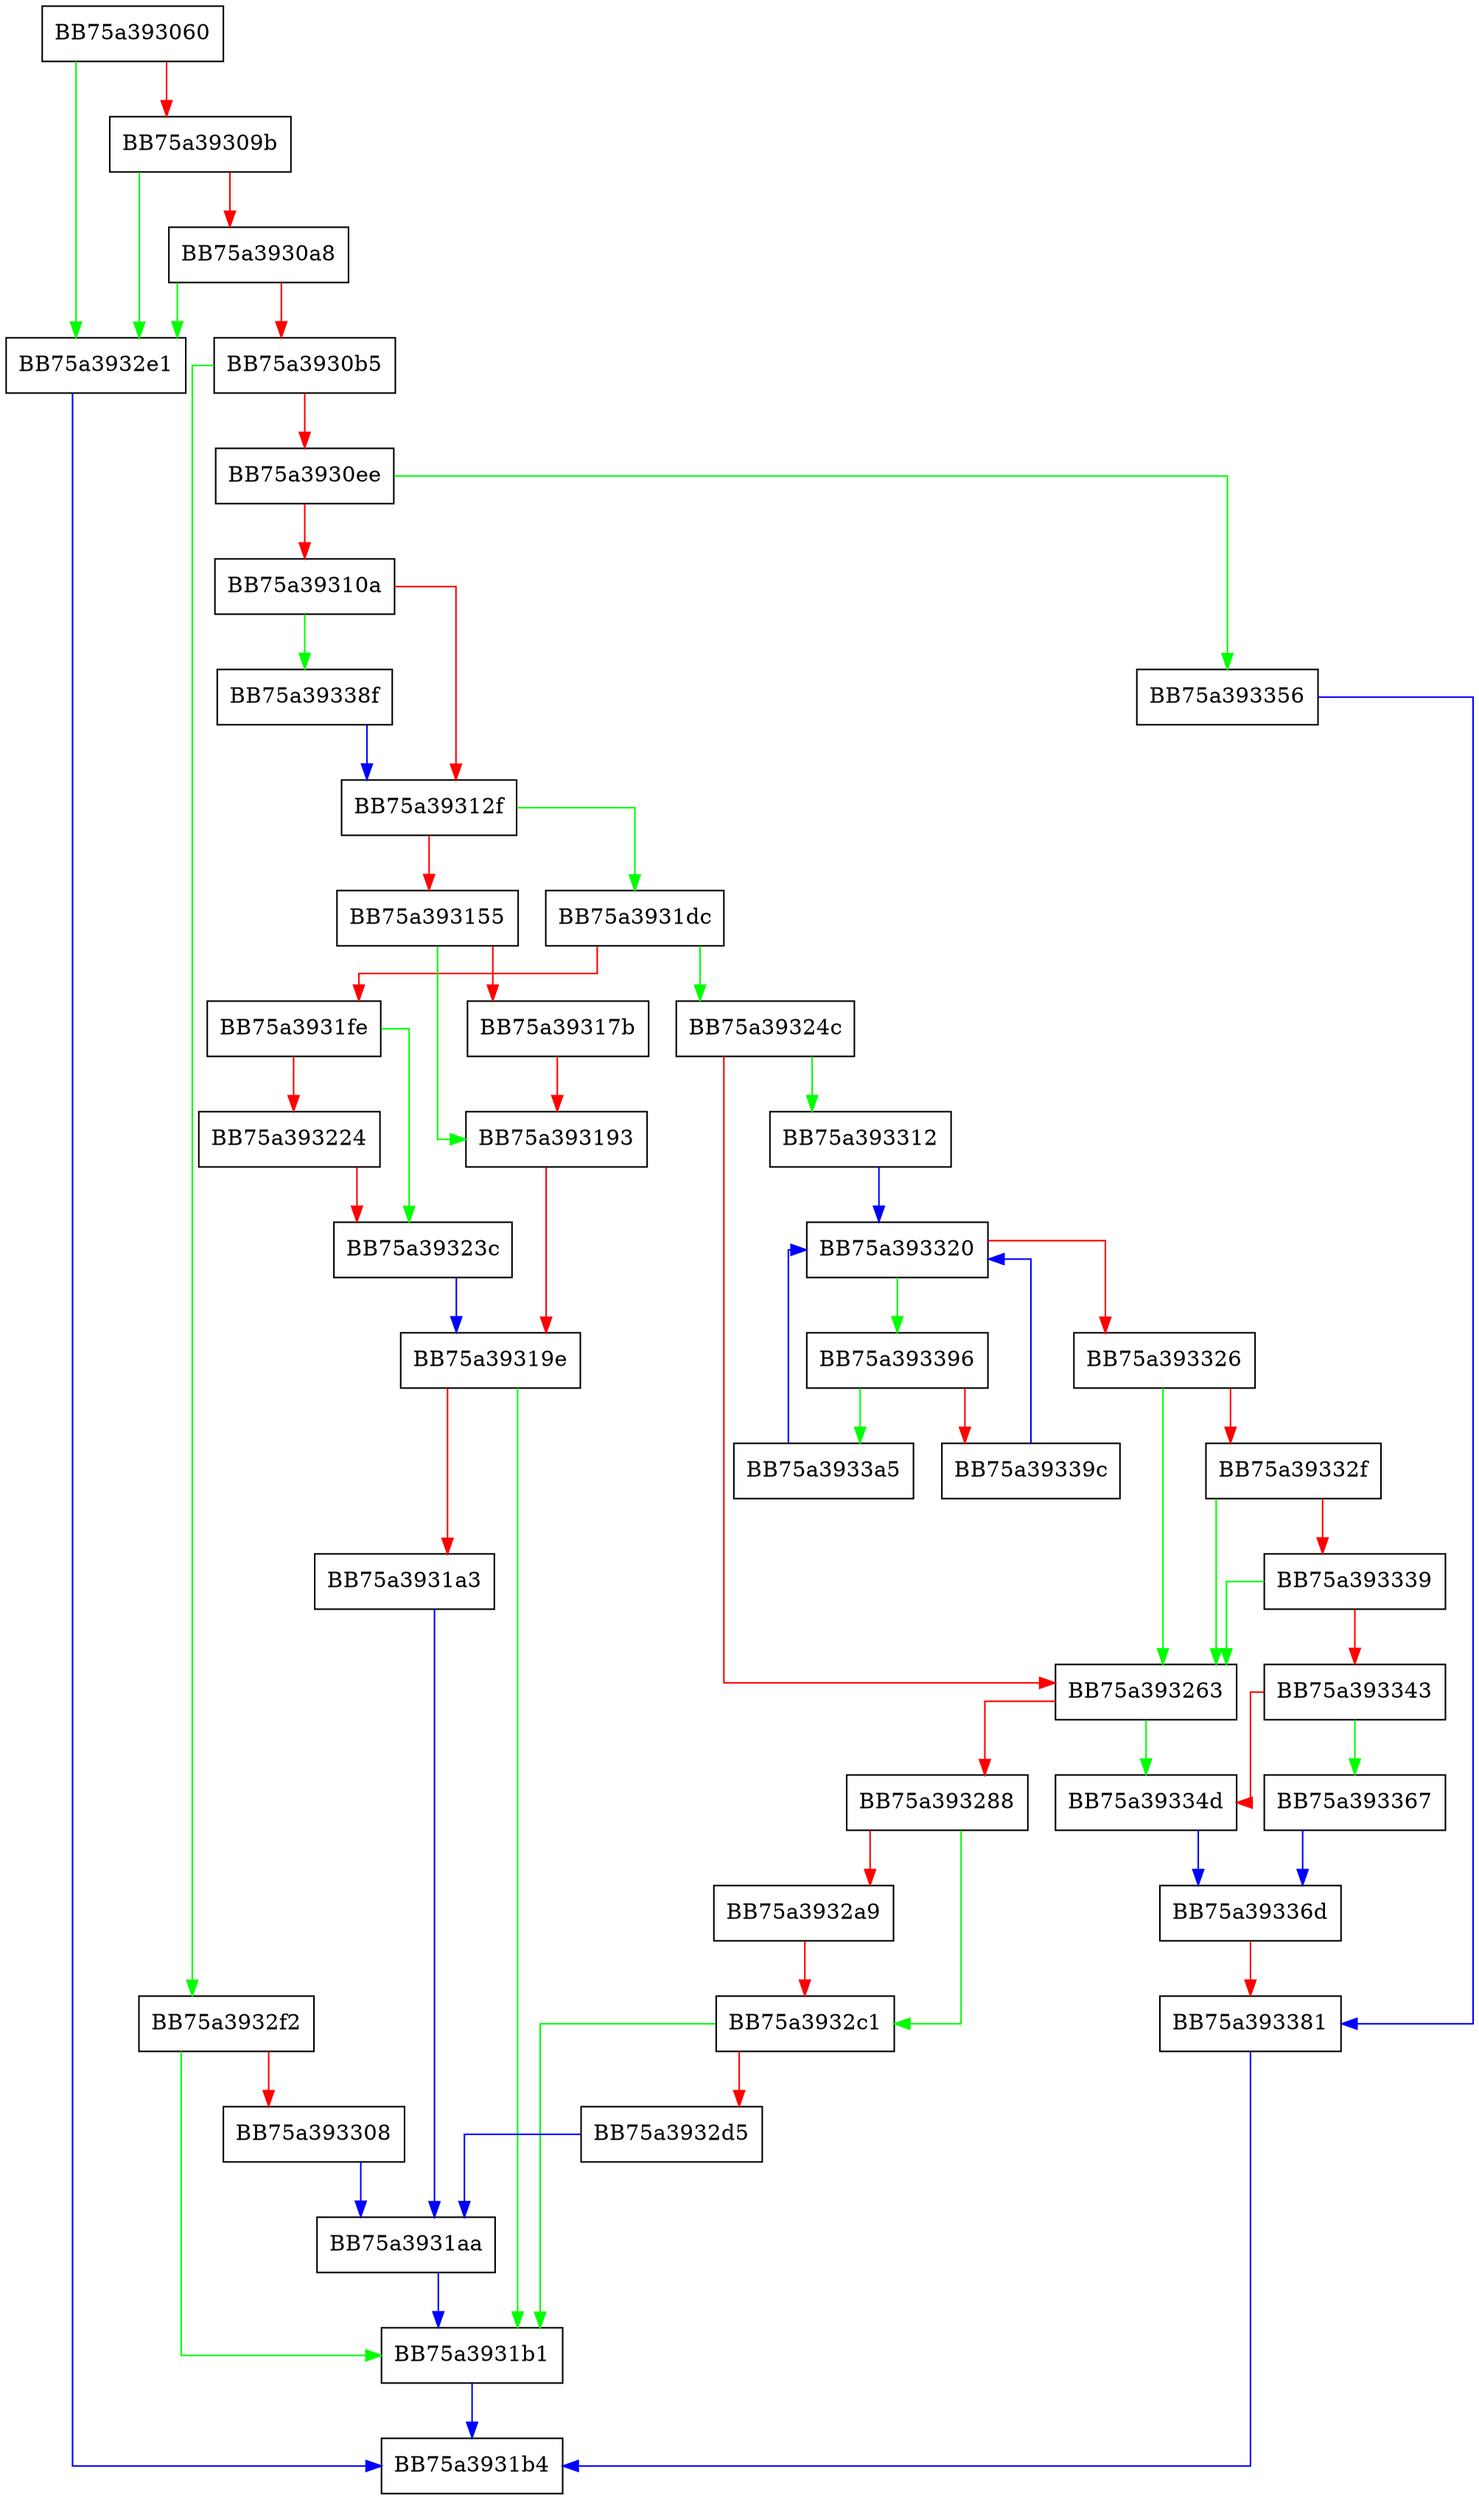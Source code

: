 digraph NTDLL_DLL_NtDeleteFileWorker {
  node [shape="box"];
  graph [splines=ortho];
  BB75a393060 -> BB75a3932e1 [color="green"];
  BB75a393060 -> BB75a39309b [color="red"];
  BB75a39309b -> BB75a3932e1 [color="green"];
  BB75a39309b -> BB75a3930a8 [color="red"];
  BB75a3930a8 -> BB75a3932e1 [color="green"];
  BB75a3930a8 -> BB75a3930b5 [color="red"];
  BB75a3930b5 -> BB75a3932f2 [color="green"];
  BB75a3930b5 -> BB75a3930ee [color="red"];
  BB75a3930ee -> BB75a393356 [color="green"];
  BB75a3930ee -> BB75a39310a [color="red"];
  BB75a39310a -> BB75a39338f [color="green"];
  BB75a39310a -> BB75a39312f [color="red"];
  BB75a39312f -> BB75a3931dc [color="green"];
  BB75a39312f -> BB75a393155 [color="red"];
  BB75a393155 -> BB75a393193 [color="green"];
  BB75a393155 -> BB75a39317b [color="red"];
  BB75a39317b -> BB75a393193 [color="red"];
  BB75a393193 -> BB75a39319e [color="red"];
  BB75a39319e -> BB75a3931b1 [color="green"];
  BB75a39319e -> BB75a3931a3 [color="red"];
  BB75a3931a3 -> BB75a3931aa [color="blue"];
  BB75a3931aa -> BB75a3931b1 [color="blue"];
  BB75a3931b1 -> BB75a3931b4 [color="blue"];
  BB75a3931dc -> BB75a39324c [color="green"];
  BB75a3931dc -> BB75a3931fe [color="red"];
  BB75a3931fe -> BB75a39323c [color="green"];
  BB75a3931fe -> BB75a393224 [color="red"];
  BB75a393224 -> BB75a39323c [color="red"];
  BB75a39323c -> BB75a39319e [color="blue"];
  BB75a39324c -> BB75a393312 [color="green"];
  BB75a39324c -> BB75a393263 [color="red"];
  BB75a393263 -> BB75a39334d [color="green"];
  BB75a393263 -> BB75a393288 [color="red"];
  BB75a393288 -> BB75a3932c1 [color="green"];
  BB75a393288 -> BB75a3932a9 [color="red"];
  BB75a3932a9 -> BB75a3932c1 [color="red"];
  BB75a3932c1 -> BB75a3931b1 [color="green"];
  BB75a3932c1 -> BB75a3932d5 [color="red"];
  BB75a3932d5 -> BB75a3931aa [color="blue"];
  BB75a3932e1 -> BB75a3931b4 [color="blue"];
  BB75a3932f2 -> BB75a3931b1 [color="green"];
  BB75a3932f2 -> BB75a393308 [color="red"];
  BB75a393308 -> BB75a3931aa [color="blue"];
  BB75a393312 -> BB75a393320 [color="blue"];
  BB75a393320 -> BB75a393396 [color="green"];
  BB75a393320 -> BB75a393326 [color="red"];
  BB75a393326 -> BB75a393263 [color="green"];
  BB75a393326 -> BB75a39332f [color="red"];
  BB75a39332f -> BB75a393263 [color="green"];
  BB75a39332f -> BB75a393339 [color="red"];
  BB75a393339 -> BB75a393263 [color="green"];
  BB75a393339 -> BB75a393343 [color="red"];
  BB75a393343 -> BB75a393367 [color="green"];
  BB75a393343 -> BB75a39334d [color="red"];
  BB75a39334d -> BB75a39336d [color="blue"];
  BB75a393356 -> BB75a393381 [color="blue"];
  BB75a393367 -> BB75a39336d [color="blue"];
  BB75a39336d -> BB75a393381 [color="red"];
  BB75a393381 -> BB75a3931b4 [color="blue"];
  BB75a39338f -> BB75a39312f [color="blue"];
  BB75a393396 -> BB75a3933a5 [color="green"];
  BB75a393396 -> BB75a39339c [color="red"];
  BB75a39339c -> BB75a393320 [color="blue"];
  BB75a3933a5 -> BB75a393320 [color="blue"];
}
